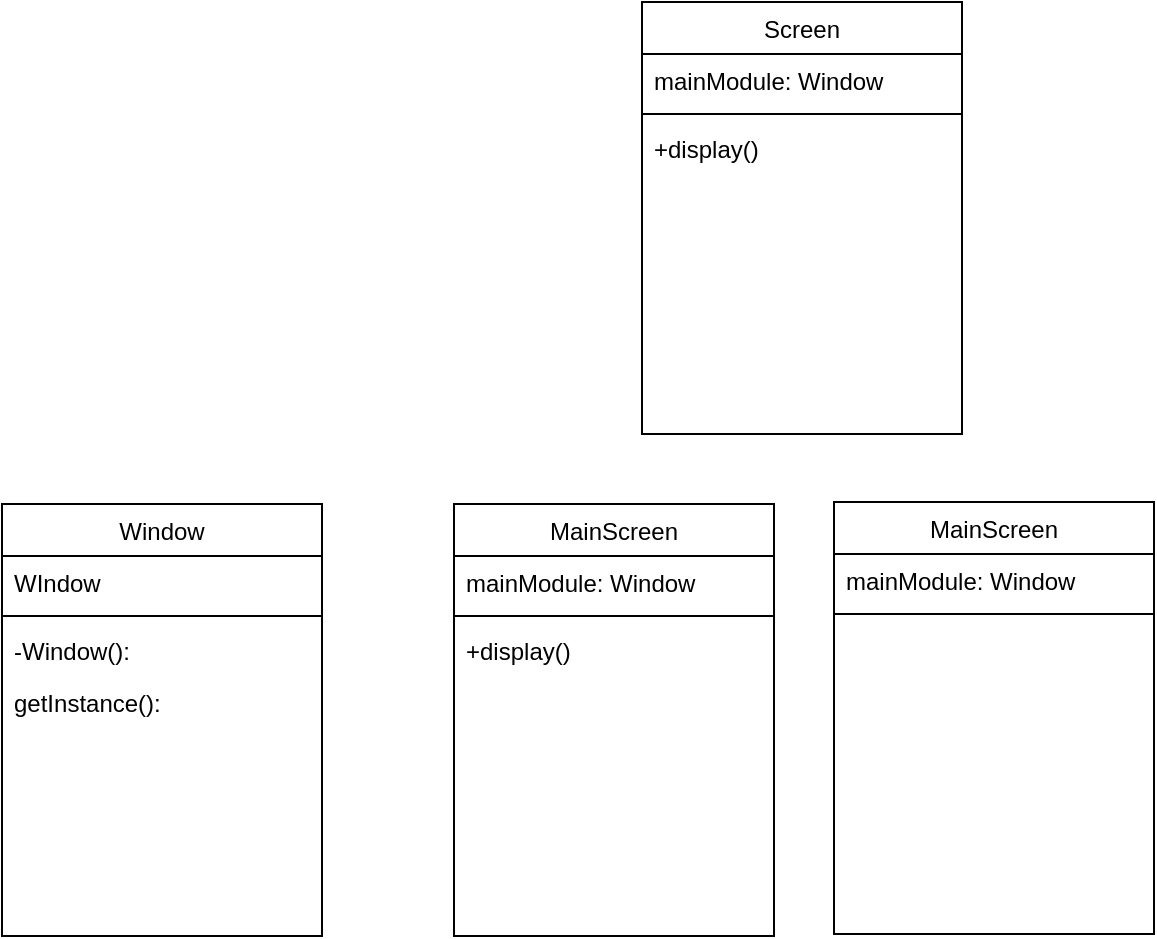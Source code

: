 <mxfile version="21.5.1" type="device">
  <diagram id="C5RBs43oDa-KdzZeNtuy" name="Page-1">
    <mxGraphModel dx="552" dy="1890" grid="1" gridSize="10" guides="1" tooltips="1" connect="1" arrows="1" fold="1" page="1" pageScale="1" pageWidth="827" pageHeight="1169" math="0" shadow="0">
      <root>
        <mxCell id="WIyWlLk6GJQsqaUBKTNV-0" />
        <mxCell id="WIyWlLk6GJQsqaUBKTNV-1" parent="WIyWlLk6GJQsqaUBKTNV-0" />
        <mxCell id="kfJoAti7JLwGgFyDcoy0-0" value="MainScreen" style="swimlane;fontStyle=0;align=center;verticalAlign=top;childLayout=stackLayout;horizontal=1;startSize=26;horizontalStack=0;resizeParent=1;resizeLast=0;collapsible=1;marginBottom=0;rounded=0;shadow=0;strokeWidth=1;" vertex="1" parent="WIyWlLk6GJQsqaUBKTNV-1">
          <mxGeometry x="276" y="191" width="160" height="216" as="geometry">
            <mxRectangle x="550" y="140" width="160" height="26" as="alternateBounds" />
          </mxGeometry>
        </mxCell>
        <mxCell id="kfJoAti7JLwGgFyDcoy0-1" value="mainModule: Window" style="text;align=left;verticalAlign=top;spacingLeft=4;spacingRight=4;overflow=hidden;rotatable=0;points=[[0,0.5],[1,0.5]];portConstraint=eastwest;" vertex="1" parent="kfJoAti7JLwGgFyDcoy0-0">
          <mxGeometry y="26" width="160" height="26" as="geometry" />
        </mxCell>
        <mxCell id="kfJoAti7JLwGgFyDcoy0-6" value="" style="line;html=1;strokeWidth=1;align=left;verticalAlign=middle;spacingTop=-1;spacingLeft=3;spacingRight=3;rotatable=0;labelPosition=right;points=[];portConstraint=eastwest;" vertex="1" parent="kfJoAti7JLwGgFyDcoy0-0">
          <mxGeometry y="52" width="160" height="8" as="geometry" />
        </mxCell>
        <mxCell id="kfJoAti7JLwGgFyDcoy0-21" value="+display()" style="text;align=left;verticalAlign=top;spacingLeft=4;spacingRight=4;overflow=hidden;rotatable=0;points=[[0,0.5],[1,0.5]];portConstraint=eastwest;" vertex="1" parent="kfJoAti7JLwGgFyDcoy0-0">
          <mxGeometry y="60" width="160" height="26" as="geometry" />
        </mxCell>
        <mxCell id="kfJoAti7JLwGgFyDcoy0-9" value="Window" style="swimlane;fontStyle=0;align=center;verticalAlign=top;childLayout=stackLayout;horizontal=1;startSize=26;horizontalStack=0;resizeParent=1;resizeLast=0;collapsible=1;marginBottom=0;rounded=0;shadow=0;strokeWidth=1;" vertex="1" parent="WIyWlLk6GJQsqaUBKTNV-1">
          <mxGeometry x="50" y="191" width="160" height="216" as="geometry">
            <mxRectangle x="550" y="140" width="160" height="26" as="alternateBounds" />
          </mxGeometry>
        </mxCell>
        <mxCell id="kfJoAti7JLwGgFyDcoy0-10" value="WIndow" style="text;align=left;verticalAlign=top;spacingLeft=4;spacingRight=4;overflow=hidden;rotatable=0;points=[[0,0.5],[1,0.5]];portConstraint=eastwest;" vertex="1" parent="kfJoAti7JLwGgFyDcoy0-9">
          <mxGeometry y="26" width="160" height="26" as="geometry" />
        </mxCell>
        <mxCell id="kfJoAti7JLwGgFyDcoy0-15" value="" style="line;html=1;strokeWidth=1;align=left;verticalAlign=middle;spacingTop=-1;spacingLeft=3;spacingRight=3;rotatable=0;labelPosition=right;points=[];portConstraint=eastwest;" vertex="1" parent="kfJoAti7JLwGgFyDcoy0-9">
          <mxGeometry y="52" width="160" height="8" as="geometry" />
        </mxCell>
        <mxCell id="kfJoAti7JLwGgFyDcoy0-16" value="-Window():" style="text;align=left;verticalAlign=top;spacingLeft=4;spacingRight=4;overflow=hidden;rotatable=0;points=[[0,0.5],[1,0.5]];portConstraint=eastwest;" vertex="1" parent="kfJoAti7JLwGgFyDcoy0-9">
          <mxGeometry y="60" width="160" height="26" as="geometry" />
        </mxCell>
        <mxCell id="kfJoAti7JLwGgFyDcoy0-17" value="getInstance():" style="text;align=left;verticalAlign=top;spacingLeft=4;spacingRight=4;overflow=hidden;rotatable=0;points=[[0,0.5],[1,0.5]];portConstraint=eastwest;" vertex="1" parent="kfJoAti7JLwGgFyDcoy0-9">
          <mxGeometry y="86" width="160" height="26" as="geometry" />
        </mxCell>
        <mxCell id="kfJoAti7JLwGgFyDcoy0-18" value="MainScreen" style="swimlane;fontStyle=0;align=center;verticalAlign=top;childLayout=stackLayout;horizontal=1;startSize=26;horizontalStack=0;resizeParent=1;resizeLast=0;collapsible=1;marginBottom=0;rounded=0;shadow=0;strokeWidth=1;" vertex="1" parent="WIyWlLk6GJQsqaUBKTNV-1">
          <mxGeometry x="466" y="190" width="160" height="216" as="geometry">
            <mxRectangle x="550" y="140" width="160" height="26" as="alternateBounds" />
          </mxGeometry>
        </mxCell>
        <mxCell id="kfJoAti7JLwGgFyDcoy0-19" value="mainModule: Window" style="text;align=left;verticalAlign=top;spacingLeft=4;spacingRight=4;overflow=hidden;rotatable=0;points=[[0,0.5],[1,0.5]];portConstraint=eastwest;" vertex="1" parent="kfJoAti7JLwGgFyDcoy0-18">
          <mxGeometry y="26" width="160" height="26" as="geometry" />
        </mxCell>
        <mxCell id="kfJoAti7JLwGgFyDcoy0-20" value="" style="line;html=1;strokeWidth=1;align=left;verticalAlign=middle;spacingTop=-1;spacingLeft=3;spacingRight=3;rotatable=0;labelPosition=right;points=[];portConstraint=eastwest;" vertex="1" parent="kfJoAti7JLwGgFyDcoy0-18">
          <mxGeometry y="52" width="160" height="8" as="geometry" />
        </mxCell>
        <mxCell id="kfJoAti7JLwGgFyDcoy0-22" value="Screen" style="swimlane;fontStyle=0;align=center;verticalAlign=top;childLayout=stackLayout;horizontal=1;startSize=26;horizontalStack=0;resizeParent=1;resizeLast=0;collapsible=1;marginBottom=0;rounded=0;shadow=0;strokeWidth=1;" vertex="1" parent="WIyWlLk6GJQsqaUBKTNV-1">
          <mxGeometry x="370" y="-60" width="160" height="216" as="geometry">
            <mxRectangle x="550" y="140" width="160" height="26" as="alternateBounds" />
          </mxGeometry>
        </mxCell>
        <mxCell id="kfJoAti7JLwGgFyDcoy0-23" value="mainModule: Window" style="text;align=left;verticalAlign=top;spacingLeft=4;spacingRight=4;overflow=hidden;rotatable=0;points=[[0,0.5],[1,0.5]];portConstraint=eastwest;" vertex="1" parent="kfJoAti7JLwGgFyDcoy0-22">
          <mxGeometry y="26" width="160" height="26" as="geometry" />
        </mxCell>
        <mxCell id="kfJoAti7JLwGgFyDcoy0-24" value="" style="line;html=1;strokeWidth=1;align=left;verticalAlign=middle;spacingTop=-1;spacingLeft=3;spacingRight=3;rotatable=0;labelPosition=right;points=[];portConstraint=eastwest;" vertex="1" parent="kfJoAti7JLwGgFyDcoy0-22">
          <mxGeometry y="52" width="160" height="8" as="geometry" />
        </mxCell>
        <mxCell id="kfJoAti7JLwGgFyDcoy0-25" value="+display()" style="text;align=left;verticalAlign=top;spacingLeft=4;spacingRight=4;overflow=hidden;rotatable=0;points=[[0,0.5],[1,0.5]];portConstraint=eastwest;" vertex="1" parent="kfJoAti7JLwGgFyDcoy0-22">
          <mxGeometry y="60" width="160" height="26" as="geometry" />
        </mxCell>
      </root>
    </mxGraphModel>
  </diagram>
</mxfile>

